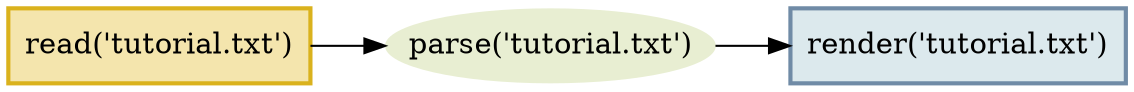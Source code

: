 digraph {
graph [rankdir=LR];
node [shape=rect penwidth=2 color="#DAB21D"
      style=filled fillcolor="#F4E5AD"]
{rank=same
"read('tutorial.txt')"
}
node [shape=rect penwidth=2 color="#708BA6"
      style=filled fillcolor="#DCE9ED"]
{rank=same
"render('tutorial.txt')"
}
node [shape=oval penwidth=0 style=filled fillcolor="#E8EED2"
      margin="0.05,0"]
"parse('tutorial.txt')" -> "render('tutorial.txt')"
"read('tutorial.txt')" -> "parse('tutorial.txt')"
}
